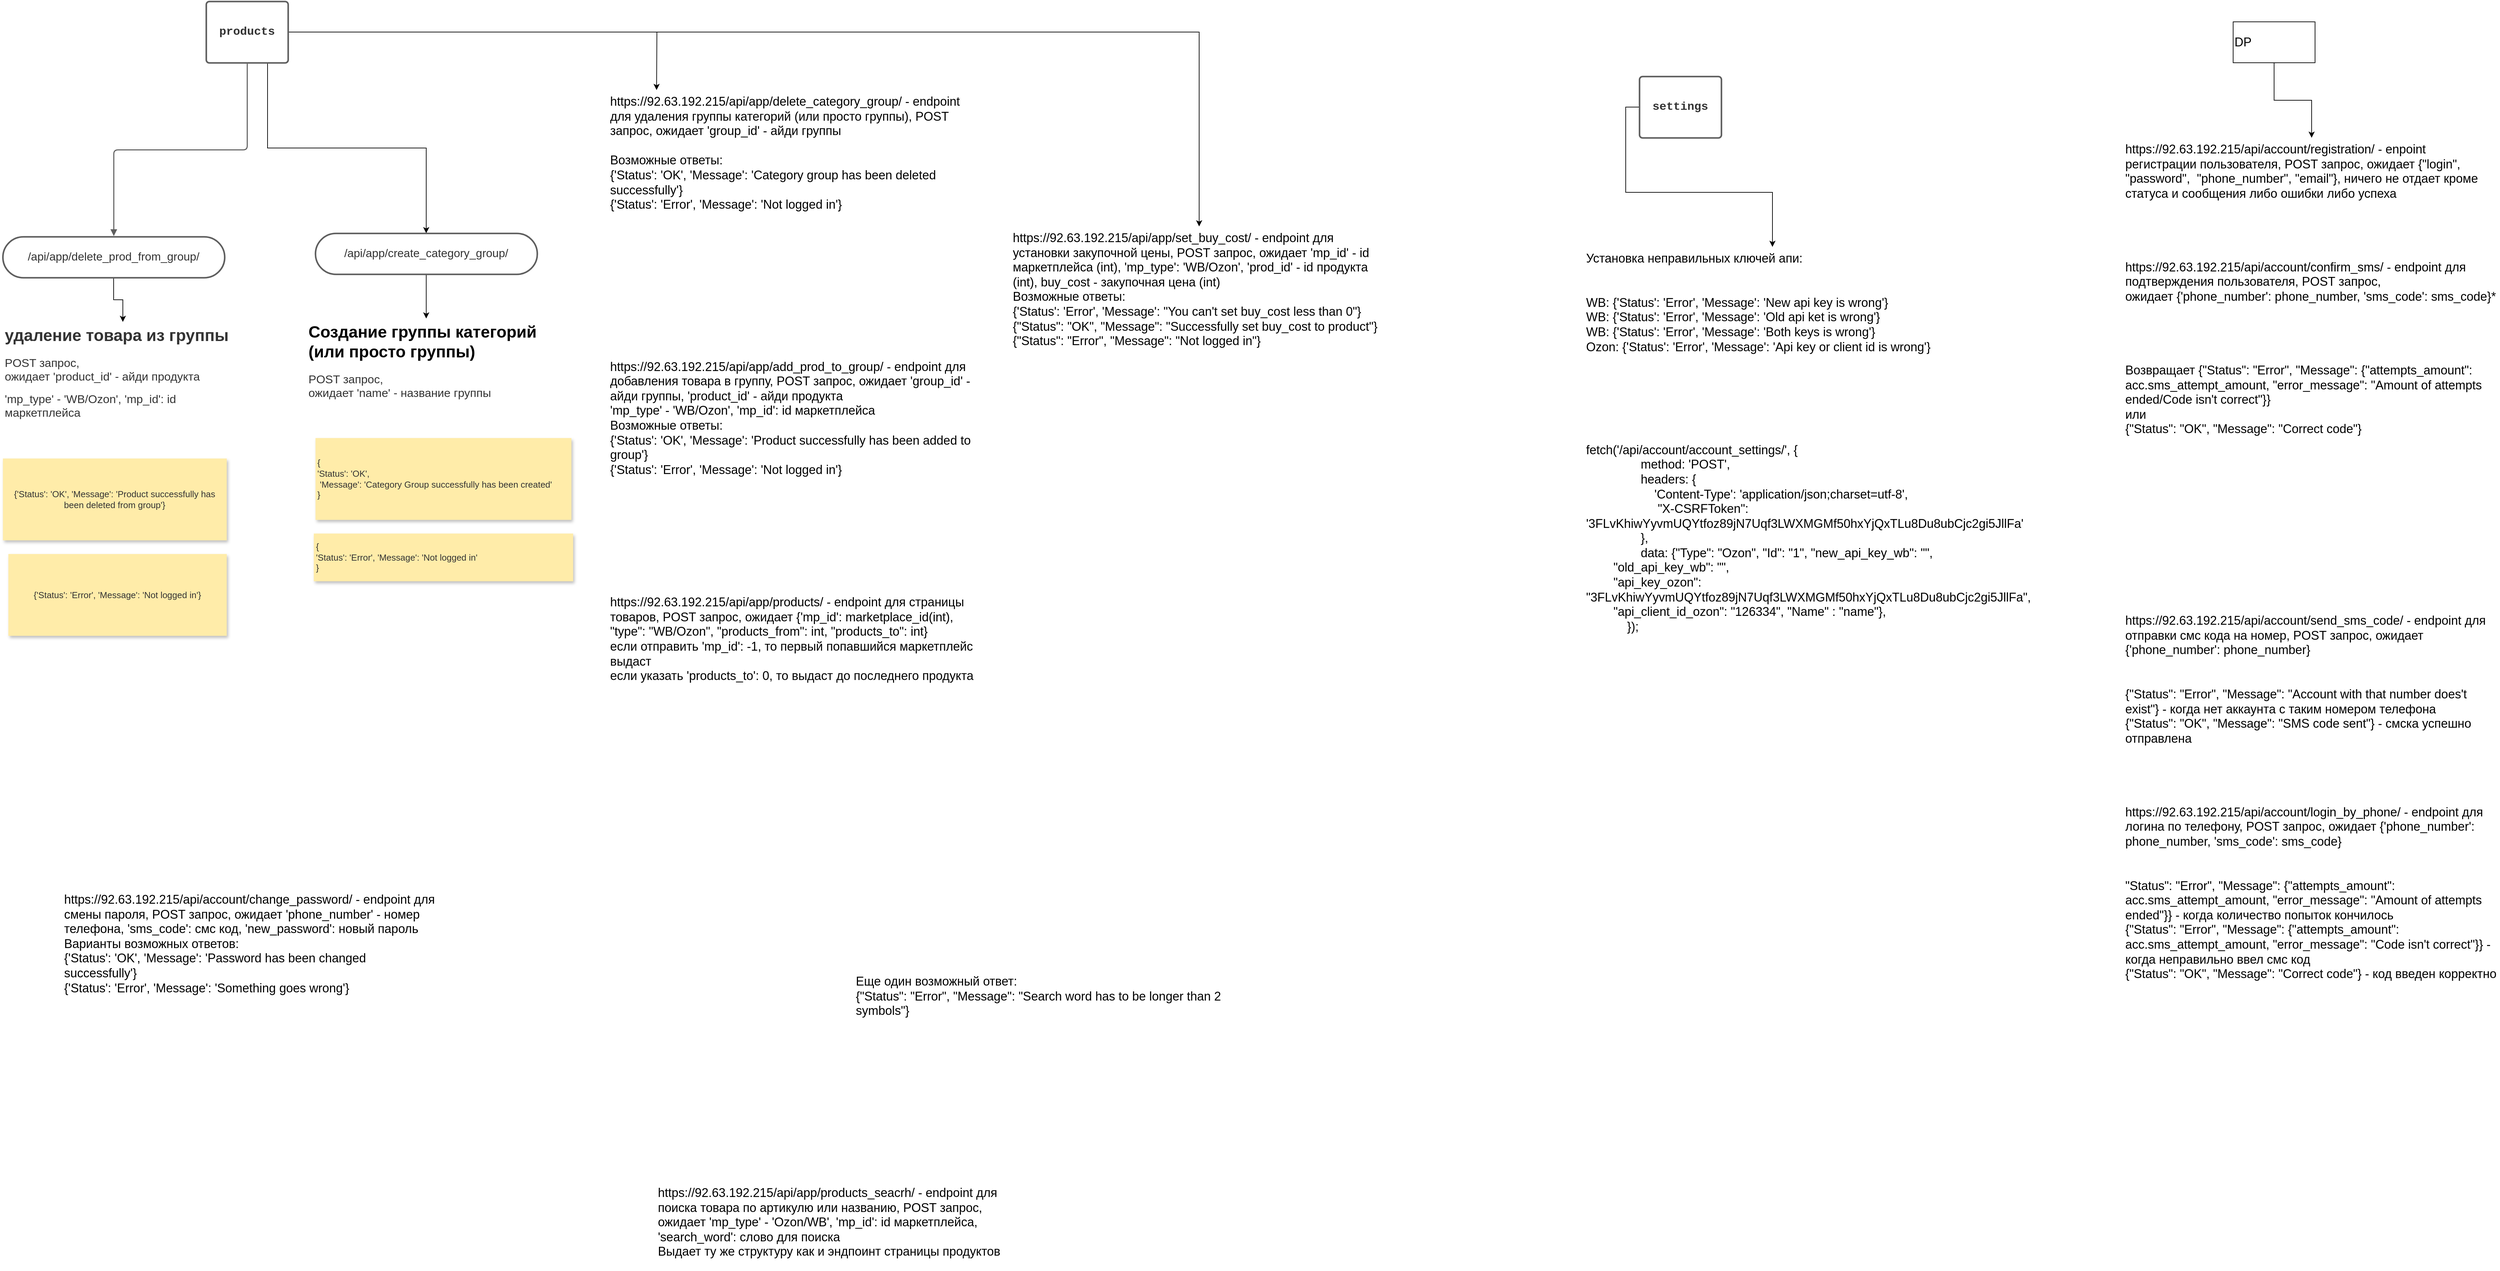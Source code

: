 <mxfile version="15.6.8" type="github">
  <diagram id="C5RBs43oDa-KdzZeNtuy" name="Page-1">
    <mxGraphModel dx="1185" dy="1831" grid="1" gridSize="10" guides="1" tooltips="1" connect="1" arrows="1" fold="1" page="1" pageScale="1" pageWidth="827" pageHeight="1169" math="0" shadow="0">
      <root>
        <mxCell id="WIyWlLk6GJQsqaUBKTNV-0" />
        <mxCell id="WIyWlLk6GJQsqaUBKTNV-1" parent="WIyWlLk6GJQsqaUBKTNV-0" />
        <mxCell id="fCl1h1IX-KnyHzvw6Qa8-23" style="edgeStyle=orthogonalEdgeStyle;rounded=0;orthogonalLoop=1;jettySize=auto;html=1;exitX=0.75;exitY=1;exitDx=0;exitDy=0;fontSize=24;" parent="WIyWlLk6GJQsqaUBKTNV-1" source="fCl1h1IX-KnyHzvw6Qa8-0" target="fCl1h1IX-KnyHzvw6Qa8-13" edge="1">
          <mxGeometry relative="1" as="geometry" />
        </mxCell>
        <mxCell id="fCl1h1IX-KnyHzvw6Qa8-28" style="edgeStyle=orthogonalEdgeStyle;rounded=0;orthogonalLoop=1;jettySize=auto;html=1;exitX=1;exitY=0.5;exitDx=0;exitDy=0;fontSize=18;" parent="WIyWlLk6GJQsqaUBKTNV-1" source="fCl1h1IX-KnyHzvw6Qa8-0" edge="1">
          <mxGeometry relative="1" as="geometry">
            <mxPoint x="980" y="-920" as="targetPoint" />
          </mxGeometry>
        </mxCell>
        <mxCell id="fCl1h1IX-KnyHzvw6Qa8-30" style="edgeStyle=orthogonalEdgeStyle;rounded=0;orthogonalLoop=1;jettySize=auto;html=1;exitX=1;exitY=0.5;exitDx=0;exitDy=0;entryX=0.5;entryY=0;entryDx=0;entryDy=0;fontSize=18;" parent="WIyWlLk6GJQsqaUBKTNV-1" source="fCl1h1IX-KnyHzvw6Qa8-0" target="fCl1h1IX-KnyHzvw6Qa8-29" edge="1">
          <mxGeometry relative="1" as="geometry" />
        </mxCell>
        <UserObject label="products" lucidchartObjectId="d0ThvlTQT.xf" id="fCl1h1IX-KnyHzvw6Qa8-0">
          <mxCell style="html=1;overflow=block;blockSpacing=1;whiteSpace=wrap;;whiteSpace=wrap;fontSize=17;fontFamily=Liberation Mono;fontColor=#333333;fontStyle=1;spacing=9;strokeColor=#5e5e5e;strokeOpacity=100;rounded=1;absoluteArcSize=1;arcSize=9;strokeWidth=2.3;" parent="WIyWlLk6GJQsqaUBKTNV-1" vertex="1">
            <mxGeometry x="320" y="-1050" width="120" height="90" as="geometry" />
          </mxCell>
        </UserObject>
        <mxCell id="fCl1h1IX-KnyHzvw6Qa8-26" style="edgeStyle=orthogonalEdgeStyle;rounded=0;orthogonalLoop=1;jettySize=auto;html=1;exitX=0.5;exitY=1;exitDx=0;exitDy=0;fontSize=24;" parent="WIyWlLk6GJQsqaUBKTNV-1" source="fCl1h1IX-KnyHzvw6Qa8-1" target="fCl1h1IX-KnyHzvw6Qa8-20" edge="1">
          <mxGeometry relative="1" as="geometry" />
        </mxCell>
        <UserObject label="/api/app/delete_prod_from_group/" lucidchartObjectId="k1ThpZDKHD~1" id="fCl1h1IX-KnyHzvw6Qa8-1">
          <mxCell style="html=1;overflow=block;blockSpacing=1;whiteSpace=wrap;rounded=1;arcSize=50;whiteSpace=wrap;fontSize=16.7;fontColor=#333333;spacing=3.8;strokeColor=#5e5e5e;strokeOpacity=100;strokeWidth=2.3;" parent="WIyWlLk6GJQsqaUBKTNV-1" vertex="1">
            <mxGeometry x="22" y="-705" width="325" height="60" as="geometry" />
          </mxCell>
        </UserObject>
        <UserObject label="" lucidchartObjectId="K1ThdN~bNKdz" id="fCl1h1IX-KnyHzvw6Qa8-3">
          <mxCell style="html=1;jettySize=18;whiteSpace=wrap;fontSize=13;strokeColor=#5E5E5E;strokeWidth=1.5;rounded=1;arcSize=12;edgeStyle=orthogonalEdgeStyle;startArrow=none;;endArrow=block;endFill=1;;exitX=0.5;exitY=1.013;exitPerimeter=0;entryX=0.5;entryY=-0.019;entryPerimeter=0;" parent="WIyWlLk6GJQsqaUBKTNV-1" source="fCl1h1IX-KnyHzvw6Qa8-0" target="fCl1h1IX-KnyHzvw6Qa8-1" edge="1">
            <mxGeometry width="100" height="100" relative="1" as="geometry">
              <Array as="points" />
            </mxGeometry>
          </mxCell>
        </UserObject>
        <UserObject label="{&#39;Status&#39;: &#39;OK&#39;, &#39;Message&#39;: &#39;Product successfully has been deleted from group&#39;}" lucidchartObjectId="52ThJg98ZM.b" id="fCl1h1IX-KnyHzvw6Qa8-8">
          <mxCell style="html=1;overflow=block;blockSpacing=1;whiteSpace=wrap;shadow=1;whiteSpace=wrap;fontSize=13;fontColor=#333333;spacing=3.8;strokeColor=none;fillColor=#FFECA9;strokeWidth=0;" parent="WIyWlLk6GJQsqaUBKTNV-1" vertex="1">
            <mxGeometry x="22" y="-380" width="328" height="120" as="geometry" />
          </mxCell>
        </UserObject>
        <UserObject label="{&#39;Status&#39;: &#39;Error&#39;, &#39;Message&#39;: &#39;Not logged in&#39;}" lucidchartObjectId="22ThiJKDrjVu" id="fCl1h1IX-KnyHzvw6Qa8-9">
          <mxCell style="html=1;overflow=block;blockSpacing=1;whiteSpace=wrap;shadow=1;whiteSpace=wrap;fontSize=13;fontColor=#333333;spacing=3.8;strokeColor=none;fillColor=#FFECA9;strokeWidth=0;" parent="WIyWlLk6GJQsqaUBKTNV-1" vertex="1">
            <mxGeometry x="30" y="-240" width="320" height="120" as="geometry" />
          </mxCell>
        </UserObject>
        <UserObject label="" lucidchartObjectId="u5ThopFs4aIM" id="fCl1h1IX-KnyHzvw6Qa8-12">
          <mxCell style="html=1;overflow=block;blockSpacing=1;whiteSpace=wrap;;whiteSpace=wrap;fontSize=13;spacing=3.8;strokeColor=none;fillOpacity=0;fillColor=#ffffff;strokeWidth=0;" parent="WIyWlLk6GJQsqaUBKTNV-1" vertex="1">
            <mxGeometry x="618" y="-508" width="247" height="28" as="geometry" />
          </mxCell>
        </UserObject>
        <mxCell id="fCl1h1IX-KnyHzvw6Qa8-24" style="edgeStyle=orthogonalEdgeStyle;rounded=0;orthogonalLoop=1;jettySize=auto;html=1;exitX=0.5;exitY=1;exitDx=0;exitDy=0;fontSize=24;" parent="WIyWlLk6GJQsqaUBKTNV-1" source="fCl1h1IX-KnyHzvw6Qa8-13" target="fCl1h1IX-KnyHzvw6Qa8-21" edge="1">
          <mxGeometry relative="1" as="geometry" />
        </mxCell>
        <UserObject label="/api/app/create_category_group/ " lucidchartObjectId="S5Thh1K2M_9C" id="fCl1h1IX-KnyHzvw6Qa8-13">
          <mxCell style="html=1;overflow=block;blockSpacing=1;whiteSpace=wrap;rounded=1;arcSize=50;whiteSpace=wrap;fontSize=16.7;fontColor=#333333;spacing=3.8;strokeColor=#5e5e5e;strokeOpacity=100;strokeWidth=2.3;" parent="WIyWlLk6GJQsqaUBKTNV-1" vertex="1">
            <mxGeometry x="480" y="-710" width="325" height="60" as="geometry" />
          </mxCell>
        </UserObject>
        <UserObject label="{&lt;br&gt;&#39;Status&#39;: &#39;OK&#39;,&lt;br&gt;&amp;nbsp;&#39;Message&#39;: &#39;Category Group successfully has been created&#39;&lt;br&gt;}" lucidchartObjectId="S5ThOBOQB7-y" id="fCl1h1IX-KnyHzvw6Qa8-18">
          <mxCell style="html=1;overflow=block;blockSpacing=1;whiteSpace=wrap;shadow=1;whiteSpace=wrap;fontSize=13;fontColor=#333333;spacing=3.8;strokeColor=none;fillColor=#FFECA9;strokeWidth=0;align=left;" parent="WIyWlLk6GJQsqaUBKTNV-1" vertex="1">
            <mxGeometry x="480" y="-410" width="375" height="120" as="geometry" />
          </mxCell>
        </UserObject>
        <UserObject label="{&lt;br&gt;&#39;Status&#39;: &#39;Error&#39;, &#39;Message&#39;: &#39;Not logged in&#39;&lt;br&gt;}" lucidchartObjectId="S5ThA1d1zOJF" id="fCl1h1IX-KnyHzvw6Qa8-19">
          <mxCell style="html=1;overflow=block;blockSpacing=1;whiteSpace=wrap;shadow=1;whiteSpace=wrap;fontSize=13;fontColor=#333333;spacing=3.8;strokeColor=none;fillColor=#FFECA9;strokeWidth=0;align=left;" parent="WIyWlLk6GJQsqaUBKTNV-1" vertex="1">
            <mxGeometry x="477.5" y="-270" width="380" height="70" as="geometry" />
          </mxCell>
        </UserObject>
        <mxCell id="fCl1h1IX-KnyHzvw6Qa8-20" value="&lt;h1&gt;&lt;font style=&quot;font-size: 24px&quot;&gt;&lt;span style=&quot;color: rgb(51 , 51 , 51) ; text-align: center&quot;&gt;удаление товара из группы&lt;/span&gt;&lt;br&gt;&lt;/font&gt;&lt;/h1&gt;&lt;p&gt;&lt;span style=&quot;color: rgb(51 , 51 , 51) ; font-size: 17px ; text-align: center&quot;&gt;POST запрос,&lt;/span&gt;&lt;br style=&quot;color: rgb(51 , 51 , 51) ; font-size: 17px ; text-align: center&quot;&gt;&lt;span style=&quot;color: rgb(51 , 51 , 51) ; font-size: 17px ; text-align: center&quot;&gt;ожидает &#39;product_id&#39; - айди продукта&lt;/span&gt;&lt;br&gt;&lt;/p&gt;&lt;p&gt;&lt;span style=&quot;text-align: center&quot;&gt;&lt;font color=&quot;#333333&quot;&gt;&lt;span style=&quot;font-size: 17px&quot;&gt;&#39;mp_type&#39; - &#39;WB/Ozon&#39;, &#39;mp_id&#39;: id маркетплейса&lt;/span&gt;&lt;/font&gt;&lt;br&gt;&lt;/span&gt;&lt;/p&gt;" style="text;html=1;strokeColor=none;fillColor=none;spacing=5;spacingTop=-20;whiteSpace=wrap;overflow=hidden;rounded=0;" parent="WIyWlLk6GJQsqaUBKTNV-1" vertex="1">
          <mxGeometry x="20" y="-580" width="356" height="160" as="geometry" />
        </mxCell>
        <mxCell id="fCl1h1IX-KnyHzvw6Qa8-21" value="&lt;h1&gt;&lt;font style=&quot;font-size: 24px&quot;&gt;Создание группы категорий (или просто группы)&lt;br&gt;&lt;/font&gt;&lt;/h1&gt;&lt;p&gt;&lt;span style=&quot;color: rgb(51 , 51 , 51) ; font-size: 17px ; text-align: center&quot;&gt;POST запрос,&lt;/span&gt;&lt;br style=&quot;color: rgb(51 , 51 , 51) ; font-size: 17px ; text-align: center&quot;&gt;&lt;span style=&quot;color: rgb(51 , 51 , 51) ; font-size: 17px ; text-align: center&quot;&gt;ожидает &#39;name&#39; - название группы&lt;/span&gt;&lt;br&gt;&lt;/p&gt;" style="text;html=1;strokeColor=none;fillColor=none;spacing=5;spacingTop=-20;whiteSpace=wrap;overflow=hidden;rounded=0;" parent="WIyWlLk6GJQsqaUBKTNV-1" vertex="1">
          <mxGeometry x="464.5" y="-585" width="356" height="120" as="geometry" />
        </mxCell>
        <mxCell id="fCl1h1IX-KnyHzvw6Qa8-27" value="https://92.63.192.215/api/app/delete_category_group/ - endpoint для удаления группы категорий (или просто группы), POST запрос, ожидает &#39;group_id&#39; - айди группы&lt;br&gt;&lt;br&gt;Возможные ответы:&lt;br&gt;{&#39;Status&#39;: &#39;OK&#39;, &#39;Message&#39;: &#39;Category group has been deleted successfully&#39;}&lt;br&gt;{&#39;Status&#39;: &#39;Error&#39;, &#39;Message&#39;: &#39;Not logged in&#39;}&lt;br&gt;&lt;br&gt;&lt;br&gt;&lt;br&gt;&lt;br&gt;&lt;br&gt;&lt;br&gt;&lt;br&gt;&lt;br&gt;&lt;br&gt;&lt;br&gt;https://92.63.192.215/api/app/add_prod_to_group/ - endpoint для добавления товара в группу, POST запрос, ожидает &#39;group_id&#39; - айди группы, &#39;product_id&#39; - айди продукта&lt;br&gt;&#39;mp_type&#39; - &#39;WB/Ozon&#39;, &#39;mp_id&#39;: id маркетплейса&lt;br&gt;Возможные ответы:&lt;br&gt;{&#39;Status&#39;: &#39;OK&#39;, &#39;Message&#39;: &#39;Product successfully has been added to group&#39;}&lt;br&gt;{&#39;Status&#39;: &#39;Error&#39;, &#39;Message&#39;: &#39;Not logged in&#39;}&lt;br&gt;&lt;br&gt;&lt;br&gt;&lt;br&gt;&lt;br&gt;&lt;br&gt;&lt;br&gt;&lt;br&gt;&lt;br&gt;https://92.63.192.215/api/app/products/ - endpoint для страницы товаров, POST запрос, ожидает {&#39;mp_id&#39;: marketplace_id(int), &quot;type&quot;: &quot;WB/Ozon&quot;, &quot;products_from&quot;: int, &quot;products_to&quot;: int}&lt;br&gt;если отправить &#39;mp_id&#39;: -1, то первый попавшийся маркетплейс выдаст&lt;br&gt;если указать &#39;products_to&#39;: 0, то выдаст до последнего продукта" style="text;whiteSpace=wrap;html=1;fontSize=18;" parent="WIyWlLk6GJQsqaUBKTNV-1" vertex="1">
          <mxGeometry x="910" y="-920" width="550" height="870" as="geometry" />
        </mxCell>
        <mxCell id="fCl1h1IX-KnyHzvw6Qa8-29" value="https://92.63.192.215/api/app/set_buy_cost/ - endpoint для установки закупочной цены, POST запрос, ожидает &#39;mp_id&#39; - id маркетплейса (int), &#39;mp_type&#39;: &#39;WB/Ozon&#39;, &#39;prod_id&#39; - id продукта (int), buy_cost - закупочная цена (int)&#xa;Возможные ответы:&#xa;{&#39;Status&#39;: &#39;Error&#39;, &#39;Message&#39;: &quot;You can&#39;t set buy_cost less than 0&quot;}&#xa;{&quot;Status&quot;: &quot;OK&quot;, &quot;Message&quot;: &quot;Successfully set buy_cost to product&quot;}&#xa;{&quot;Status&quot;: &quot;Error&quot;, &quot;Message&quot;: &quot;Not logged in&quot;}" style="text;whiteSpace=wrap;html=1;fontSize=18;" parent="WIyWlLk6GJQsqaUBKTNV-1" vertex="1">
          <mxGeometry x="1500" y="-720" width="550" height="210" as="geometry" />
        </mxCell>
        <mxCell id="fCl1h1IX-KnyHzvw6Qa8-31" value="Установка неправильных ключей апи:&lt;br&gt;&lt;br&gt;&lt;br&gt;WB: {&#39;Status&#39;: &#39;Error&#39;, &#39;Message&#39;: &#39;New api key is wrong&#39;}&lt;br&gt;WB: {&#39;Status&#39;: &#39;Error&#39;, &#39;Message&#39;: &#39;Old api ket is wrong&#39;}&lt;br&gt;WB: {&#39;Status&#39;: &#39;Error&#39;, &#39;Message&#39;: &#39;Both keys is wrong&#39;}&lt;br&gt;Ozon: {&#39;Status&#39;: &#39;Error&#39;, &#39;Message&#39;: &#39;Api key or client id is wrong&#39;}&lt;br&gt;&lt;br&gt;&lt;br&gt;&lt;br&gt;&lt;br&gt;&lt;br&gt;&lt;br&gt;fetch(&#39;/api/account/account_settings/&#39;, {&lt;br&gt;&amp;nbsp; &amp;nbsp; &amp;nbsp; &amp;nbsp; &amp;nbsp; &amp;nbsp; &amp;nbsp; &amp;nbsp; method: &#39;POST&#39;,&lt;br&gt;&amp;nbsp; &amp;nbsp; &amp;nbsp; &amp;nbsp; &amp;nbsp; &amp;nbsp; &amp;nbsp; &amp;nbsp; headers: {&lt;br&gt;&amp;nbsp; &amp;nbsp; &amp;nbsp; &amp;nbsp; &amp;nbsp; &amp;nbsp; &amp;nbsp; &amp;nbsp; &amp;nbsp; &amp;nbsp; &#39;Content-Type&#39;: &#39;application/json;charset=utf-8&#39;,&amp;nbsp;&lt;br&gt;&amp;nbsp; &amp;nbsp; &amp;nbsp; &amp;nbsp; &amp;nbsp; &amp;nbsp; &amp;nbsp; &amp;nbsp; &amp;nbsp; &amp;nbsp; &amp;nbsp;&quot;X-CSRFToken&quot;: &#39;3FLvKhiwYyvmUQYtfoz89jN7Uqf3LWXMGMf50hxYjQxTLu8Du8ubCjc2gi5JllFa&#39;&lt;br&gt;&amp;nbsp; &amp;nbsp; &amp;nbsp; &amp;nbsp; &amp;nbsp; &amp;nbsp; &amp;nbsp; &amp;nbsp; },&lt;br&gt;&amp;nbsp; &amp;nbsp; &amp;nbsp; &amp;nbsp; &amp;nbsp; &amp;nbsp; &amp;nbsp; &amp;nbsp; data: {&quot;Type&quot;: &quot;Ozon&quot;, &quot;Id&quot;: &quot;1&quot;, &quot;new_api_key_wb&quot;: &quot;&quot;,&lt;br&gt;&amp;nbsp; &amp;nbsp; &amp;nbsp; &amp;nbsp; &quot;old_api_key_wb&quot;: &quot;&quot;,&lt;br&gt;&amp;nbsp; &amp;nbsp; &amp;nbsp; &amp;nbsp; &quot;api_key_ozon&quot;: &quot;3FLvKhiwYyvmUQYtfoz89jN7Uqf3LWXMGMf50hxYjQxTLu8Du8ubCjc2gi5JllFa&quot;,&lt;br&gt;&amp;nbsp; &amp;nbsp; &amp;nbsp; &amp;nbsp; &quot;api_client_id_ozon&quot;: &quot;126334&quot;, &quot;Name&quot; : &quot;name&quot;},&lt;br&gt;&amp;nbsp; &amp;nbsp; &amp;nbsp; &amp;nbsp; &amp;nbsp; &amp;nbsp; });" style="text;whiteSpace=wrap;html=1;fontSize=18;" parent="WIyWlLk6GJQsqaUBKTNV-1" vertex="1">
          <mxGeometry x="2340" y="-690" width="550" height="590" as="geometry" />
        </mxCell>
        <mxCell id="fCl1h1IX-KnyHzvw6Qa8-33" style="edgeStyle=orthogonalEdgeStyle;rounded=0;orthogonalLoop=1;jettySize=auto;html=1;exitX=0;exitY=0.5;exitDx=0;exitDy=0;fontSize=18;" parent="WIyWlLk6GJQsqaUBKTNV-1" source="fCl1h1IX-KnyHzvw6Qa8-32" target="fCl1h1IX-KnyHzvw6Qa8-31" edge="1">
          <mxGeometry relative="1" as="geometry" />
        </mxCell>
        <UserObject label="settings&lt;br&gt;" lucidchartObjectId="d0ThvlTQT.xf" id="fCl1h1IX-KnyHzvw6Qa8-32">
          <mxCell style="html=1;overflow=block;blockSpacing=1;whiteSpace=wrap;;whiteSpace=wrap;fontSize=17;fontFamily=Liberation Mono;fontColor=#333333;fontStyle=1;spacing=9;strokeColor=#5e5e5e;strokeOpacity=100;rounded=1;absoluteArcSize=1;arcSize=9;strokeWidth=2.3;" parent="WIyWlLk6GJQsqaUBKTNV-1" vertex="1">
            <mxGeometry x="2420" y="-940" width="120" height="90" as="geometry" />
          </mxCell>
        </UserObject>
        <mxCell id="fCl1h1IX-KnyHzvw6Qa8-34" value="https://92.63.192.215/api/account/registration/ - enpoint регистрации пользователя, POST запрос, ожидает {&quot;login&quot;, &quot;password&quot;,  &quot;phone_number&quot;, &quot;email&quot;}, ничего не отдает кроме статуса и сообщения либо ошибки либо успеха&#xa;&#xa;&#xa;&#xa;&#xa;https://92.63.192.215/api/account/confirm_sms/ - endpoint для подтверждения пользователя, POST запрос,&#xa;ожидает {&#39;phone_number&#39;: phone_number, &#39;sms_code&#39;: sms_code}*&#xa;&#xa;&#xa;&#xa;&#xa;Возвращает {&quot;Status&quot;: &quot;Error&quot;, &quot;Message&quot;: {&quot;attempts_amount&quot;: acc.sms_attempt_amount, &quot;error_message&quot;: &quot;Amount of attempts ended/Code isn&#39;t correct&quot;}}&#xa;или&#xa;{&quot;Status&quot;: &quot;OK&quot;, &quot;Message&quot;: &quot;Correct code&quot;}&#xa;&#xa;&#xa;&#xa;&#xa;&#xa;&#xa;&#xa;&#xa;&#xa;&#xa;&#xa;&#xa;https://92.63.192.215/api/account/send_sms_code/ - endpoint для отправки смс кода на номер, POST запрос, ожидает {&#39;phone_number&#39;: phone_number}&#xa;&#xa;&#xa;{&quot;Status&quot;: &quot;Error&quot;, &quot;Message&quot;: &quot;Account with that number does&#39;t exist&quot;} - когда нет аккаунта с таким номером телефона&#xa;{&quot;Status&quot;: &quot;OK&quot;, &quot;Message&quot;: &quot;SMS code sent&quot;} - смска успешно отправлена&#xa;&#xa;&#xa;&#xa;&#xa;https://92.63.192.215/api/account/login_by_phone/ - endpoint для логина по телефону, POST запрос, ожидает {&#39;phone_number&#39;: phone_number, &#39;sms_code&#39;: sms_code}&#xa;&#xa;&#xa;&quot;Status&quot;: &quot;Error&quot;, &quot;Message&quot;: {&quot;attempts_amount&quot;: acc.sms_attempt_amount, &quot;error_message&quot;: &quot;Amount of attempts ended&quot;}} - когда количество попыток кончилось&#xa;{&quot;Status&quot;: &quot;Error&quot;, &quot;Message&quot;: {&quot;attempts_amount&quot;: acc.sms_attempt_amount, &quot;error_message&quot;: &quot;Code isn&#39;t correct&quot;}} - когда неправильно ввел смс код&#xa;{&quot;Status&quot;: &quot;OK&quot;, &quot;Message&quot;: &quot;Correct code&quot;} - код введен корректно" style="text;whiteSpace=wrap;html=1;fontSize=18;" parent="WIyWlLk6GJQsqaUBKTNV-1" vertex="1">
          <mxGeometry x="3130" y="-850" width="550" height="1310" as="geometry" />
        </mxCell>
        <mxCell id="fCl1h1IX-KnyHzvw6Qa8-36" style="edgeStyle=orthogonalEdgeStyle;rounded=0;orthogonalLoop=1;jettySize=auto;html=1;exitX=0.5;exitY=1;exitDx=0;exitDy=0;fontSize=18;" parent="WIyWlLk6GJQsqaUBKTNV-1" source="fCl1h1IX-KnyHzvw6Qa8-35" target="fCl1h1IX-KnyHzvw6Qa8-34" edge="1">
          <mxGeometry relative="1" as="geometry" />
        </mxCell>
        <mxCell id="fCl1h1IX-KnyHzvw6Qa8-35" value="DP" style="rounded=0;whiteSpace=wrap;html=1;fontSize=18;align=left;" parent="WIyWlLk6GJQsqaUBKTNV-1" vertex="1">
          <mxGeometry x="3290" y="-1020" width="120" height="60" as="geometry" />
        </mxCell>
        <mxCell id="fCl1h1IX-KnyHzvw6Qa8-37" value="https://92.63.192.215/api/account/change_password/ - endpoint для смены пароля, POST запрос, ожидает &#39;phone_number&#39; - номер телефона, &#39;sms_code&#39;: смс код, &#39;new_password&#39;: новый пароль&#xa;Варианты возможных ответов:&#xa;{&#39;Status&#39;: &#39;OK&#39;, &#39;Message&#39;: &#39;Password has been changed successfully&#39;}&#xa;{&#39;Status&#39;: &#39;Error&#39;, &#39;Message&#39;: &#39;Something goes wrong&#39;}" style="text;whiteSpace=wrap;html=1;fontSize=18;" parent="WIyWlLk6GJQsqaUBKTNV-1" vertex="1">
          <mxGeometry x="110" y="250" width="550" height="190" as="geometry" />
        </mxCell>
        <mxCell id="fCl1h1IX-KnyHzvw6Qa8-38" value="Еще один возможный ответ:&#xa;{&quot;Status&quot;: &quot;Error&quot;, &quot;Message&quot;: &quot;Search word has to be longer than 2 symbols&quot;}" style="text;whiteSpace=wrap;html=1;fontSize=18;" parent="WIyWlLk6GJQsqaUBKTNV-1" vertex="1">
          <mxGeometry x="1270" y="370" width="550" height="80" as="geometry" />
        </mxCell>
        <mxCell id="fCl1h1IX-KnyHzvw6Qa8-39" value="https://92.63.192.215/api/app/products_seacrh/ - endpoint для поиска товара по артикулю или названию, POST запрос, ожидает &#39;mp_type&#39; - &#39;Ozon/WB&#39;, &#39;mp_id&#39;: id маркетплейса, &#39;search_word&#39;: слово для поиска&#xa;Выдает ту же структуру как и эндпоинт страницы продуктов" style="text;whiteSpace=wrap;html=1;fontSize=18;" parent="WIyWlLk6GJQsqaUBKTNV-1" vertex="1">
          <mxGeometry x="980" y="680" width="550" height="130" as="geometry" />
        </mxCell>
      </root>
    </mxGraphModel>
  </diagram>
</mxfile>
